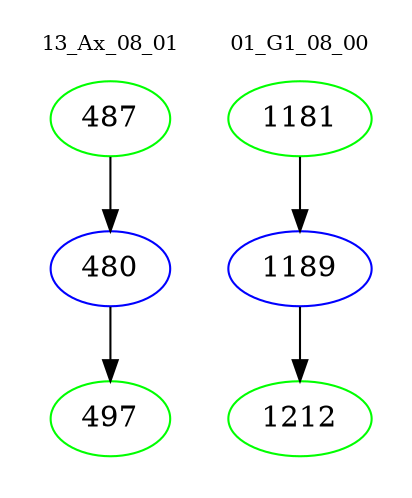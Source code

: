 digraph{
subgraph cluster_0 {
color = white
label = "13_Ax_08_01";
fontsize=10;
T0_487 [label="487", color="green"]
T0_487 -> T0_480 [color="black"]
T0_480 [label="480", color="blue"]
T0_480 -> T0_497 [color="black"]
T0_497 [label="497", color="green"]
}
subgraph cluster_1 {
color = white
label = "01_G1_08_00";
fontsize=10;
T1_1181 [label="1181", color="green"]
T1_1181 -> T1_1189 [color="black"]
T1_1189 [label="1189", color="blue"]
T1_1189 -> T1_1212 [color="black"]
T1_1212 [label="1212", color="green"]
}
}
